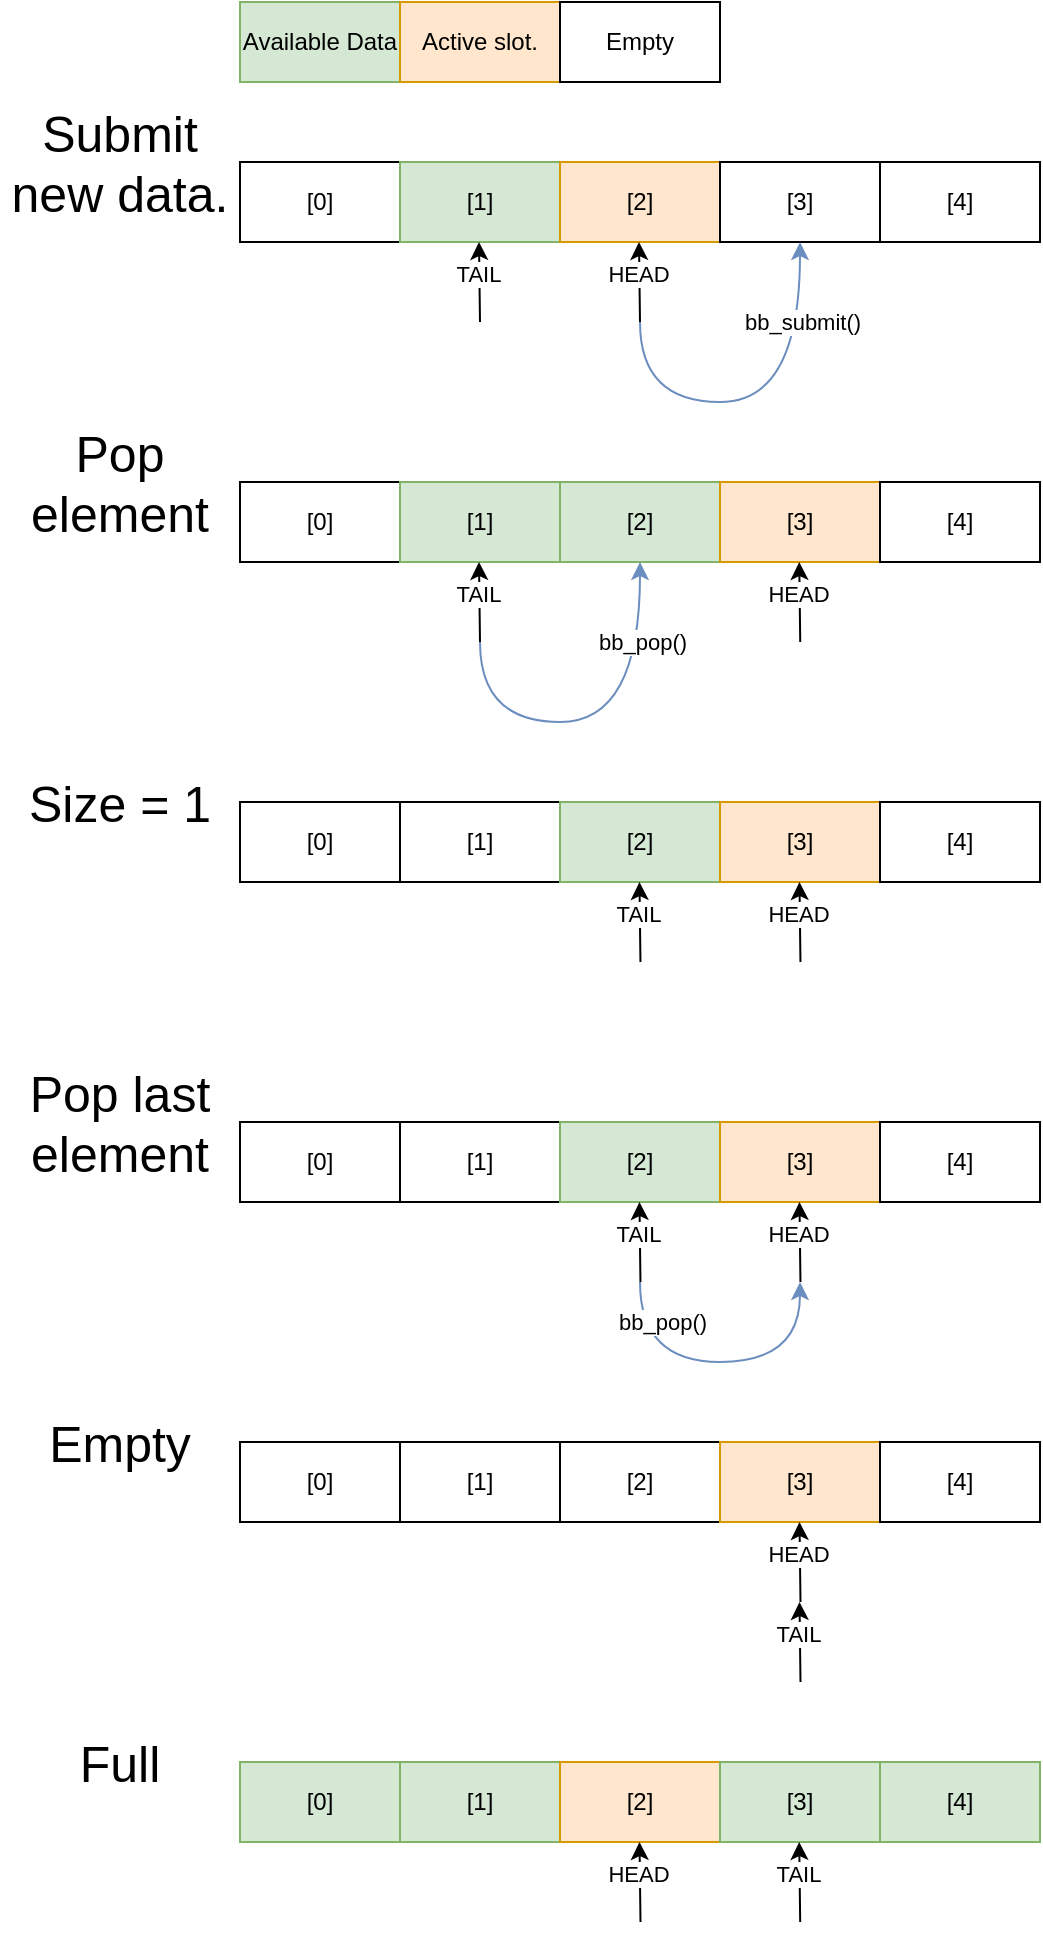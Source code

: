 <mxfile version="27.0.9">
  <diagram name="Page-1" id="eVZ4uIMIe6WOgaLrIsLf">
    <mxGraphModel dx="631" dy="700" grid="1" gridSize="10" guides="1" tooltips="1" connect="1" arrows="1" fold="1" page="1" pageScale="1" pageWidth="827" pageHeight="1169" math="0" shadow="0">
      <root>
        <mxCell id="0" />
        <mxCell id="1" parent="0" />
        <mxCell id="9XvtoYBH5lktUqPqo4yV-1" value="[0]" style="rounded=0;whiteSpace=wrap;html=1;" vertex="1" parent="1">
          <mxGeometry x="160" y="120" width="80" height="40" as="geometry" />
        </mxCell>
        <mxCell id="9XvtoYBH5lktUqPqo4yV-2" value="[1]" style="rounded=0;whiteSpace=wrap;html=1;fillColor=#d5e8d4;strokeColor=#82b366;" vertex="1" parent="1">
          <mxGeometry x="240" y="120" width="80" height="40" as="geometry" />
        </mxCell>
        <mxCell id="9XvtoYBH5lktUqPqo4yV-3" value="[2]" style="rounded=0;whiteSpace=wrap;html=1;fillColor=#ffe6cc;strokeColor=#d79b00;" vertex="1" parent="1">
          <mxGeometry x="320" y="120" width="80" height="40" as="geometry" />
        </mxCell>
        <mxCell id="9XvtoYBH5lktUqPqo4yV-4" value="[3]" style="rounded=0;whiteSpace=wrap;html=1;" vertex="1" parent="1">
          <mxGeometry x="400" y="120" width="80" height="40" as="geometry" />
        </mxCell>
        <mxCell id="9XvtoYBH5lktUqPqo4yV-5" value="[4]" style="rounded=0;whiteSpace=wrap;html=1;" vertex="1" parent="1">
          <mxGeometry x="480" y="120" width="80" height="40" as="geometry" />
        </mxCell>
        <mxCell id="9XvtoYBH5lktUqPqo4yV-9" value="" style="endArrow=classic;html=1;rounded=0;" edge="1" parent="1">
          <mxGeometry width="50" height="50" relative="1" as="geometry">
            <mxPoint x="360" y="200" as="sourcePoint" />
            <mxPoint x="359.5" y="160" as="targetPoint" />
          </mxGeometry>
        </mxCell>
        <mxCell id="9XvtoYBH5lktUqPqo4yV-10" value="HEAD" style="edgeLabel;html=1;align=center;verticalAlign=middle;resizable=0;points=[];" vertex="1" connectable="0" parent="9XvtoYBH5lktUqPqo4yV-9">
          <mxGeometry x="0.233" y="1" relative="1" as="geometry">
            <mxPoint as="offset" />
          </mxGeometry>
        </mxCell>
        <mxCell id="9XvtoYBH5lktUqPqo4yV-11" value="" style="endArrow=classic;html=1;rounded=0;" edge="1" parent="1">
          <mxGeometry width="50" height="50" relative="1" as="geometry">
            <mxPoint x="280" y="200" as="sourcePoint" />
            <mxPoint x="279.5" y="160" as="targetPoint" />
          </mxGeometry>
        </mxCell>
        <mxCell id="9XvtoYBH5lktUqPqo4yV-12" value="TAIL" style="edgeLabel;html=1;align=center;verticalAlign=middle;resizable=0;points=[];" vertex="1" connectable="0" parent="9XvtoYBH5lktUqPqo4yV-11">
          <mxGeometry x="0.233" y="1" relative="1" as="geometry">
            <mxPoint as="offset" />
          </mxGeometry>
        </mxCell>
        <mxCell id="9XvtoYBH5lktUqPqo4yV-16" value="" style="curved=1;endArrow=classic;html=1;rounded=0;fillColor=#dae8fc;strokeColor=#6c8ebf;exitX=0.5;exitY=0;exitDx=0;exitDy=0;entryX=0.5;entryY=1;entryDx=0;entryDy=0;" edge="1" parent="1" target="9XvtoYBH5lktUqPqo4yV-4">
          <mxGeometry width="50" height="50" relative="1" as="geometry">
            <mxPoint x="360" y="200" as="sourcePoint" />
            <mxPoint x="440" y="200" as="targetPoint" />
            <Array as="points">
              <mxPoint x="360" y="240" />
              <mxPoint x="440" y="240" />
            </Array>
          </mxGeometry>
        </mxCell>
        <mxCell id="9XvtoYBH5lktUqPqo4yV-17" value="bb_submit()" style="edgeLabel;html=1;align=center;verticalAlign=middle;resizable=0;points=[];" vertex="1" connectable="0" parent="9XvtoYBH5lktUqPqo4yV-16">
          <mxGeometry x="0.092" y="11" relative="1" as="geometry">
            <mxPoint x="12" y="-29" as="offset" />
          </mxGeometry>
        </mxCell>
        <mxCell id="9XvtoYBH5lktUqPqo4yV-18" value="[0]" style="rounded=0;whiteSpace=wrap;html=1;" vertex="1" parent="1">
          <mxGeometry x="160" y="440" width="80" height="40" as="geometry" />
        </mxCell>
        <mxCell id="9XvtoYBH5lktUqPqo4yV-19" value="[1]" style="rounded=0;whiteSpace=wrap;html=1;" vertex="1" parent="1">
          <mxGeometry x="240" y="440" width="80" height="40" as="geometry" />
        </mxCell>
        <mxCell id="9XvtoYBH5lktUqPqo4yV-20" value="[2]" style="rounded=0;whiteSpace=wrap;html=1;fillColor=#d5e8d4;strokeColor=#82b366;" vertex="1" parent="1">
          <mxGeometry x="320" y="440" width="80" height="40" as="geometry" />
        </mxCell>
        <mxCell id="9XvtoYBH5lktUqPqo4yV-21" value="[3]" style="rounded=0;whiteSpace=wrap;html=1;fillColor=#ffe6cc;strokeColor=#d79b00;" vertex="1" parent="1">
          <mxGeometry x="400" y="440" width="80" height="40" as="geometry" />
        </mxCell>
        <mxCell id="9XvtoYBH5lktUqPqo4yV-22" value="[4]" style="rounded=0;whiteSpace=wrap;html=1;" vertex="1" parent="1">
          <mxGeometry x="480" y="440" width="80" height="40" as="geometry" />
        </mxCell>
        <mxCell id="9XvtoYBH5lktUqPqo4yV-30" value="Available Data" style="rounded=0;whiteSpace=wrap;html=1;fillColor=#d5e8d4;strokeColor=#82b366;" vertex="1" parent="1">
          <mxGeometry x="160" y="40" width="80" height="40" as="geometry" />
        </mxCell>
        <mxCell id="9XvtoYBH5lktUqPqo4yV-31" value="Active slot." style="rounded=0;whiteSpace=wrap;html=1;fillColor=#ffe6cc;strokeColor=#d79b00;" vertex="1" parent="1">
          <mxGeometry x="240" y="40" width="80" height="40" as="geometry" />
        </mxCell>
        <mxCell id="9XvtoYBH5lktUqPqo4yV-32" value="Empty" style="rounded=0;whiteSpace=wrap;html=1;" vertex="1" parent="1">
          <mxGeometry x="320" y="40" width="80" height="40" as="geometry" />
        </mxCell>
        <mxCell id="9XvtoYBH5lktUqPqo4yV-33" value="[0]" style="rounded=0;whiteSpace=wrap;html=1;" vertex="1" parent="1">
          <mxGeometry x="160" y="760" width="80" height="40" as="geometry" />
        </mxCell>
        <mxCell id="9XvtoYBH5lktUqPqo4yV-34" value="[1]" style="rounded=0;whiteSpace=wrap;html=1;" vertex="1" parent="1">
          <mxGeometry x="240" y="760" width="80" height="40" as="geometry" />
        </mxCell>
        <mxCell id="9XvtoYBH5lktUqPqo4yV-35" value="[2]" style="rounded=0;whiteSpace=wrap;html=1;" vertex="1" parent="1">
          <mxGeometry x="320" y="760" width="80" height="40" as="geometry" />
        </mxCell>
        <mxCell id="9XvtoYBH5lktUqPqo4yV-36" value="[3]" style="rounded=0;whiteSpace=wrap;html=1;fillColor=#ffe6cc;strokeColor=#d79b00;" vertex="1" parent="1">
          <mxGeometry x="400" y="760" width="80" height="40" as="geometry" />
        </mxCell>
        <mxCell id="9XvtoYBH5lktUqPqo4yV-37" value="[4]" style="rounded=0;whiteSpace=wrap;html=1;" vertex="1" parent="1">
          <mxGeometry x="480" y="760" width="80" height="40" as="geometry" />
        </mxCell>
        <mxCell id="9XvtoYBH5lktUqPqo4yV-42" value="[0]" style="rounded=0;whiteSpace=wrap;html=1;" vertex="1" parent="1">
          <mxGeometry x="160" y="280" width="80" height="40" as="geometry" />
        </mxCell>
        <mxCell id="9XvtoYBH5lktUqPqo4yV-43" value="[1]" style="rounded=0;whiteSpace=wrap;html=1;fillColor=#d5e8d4;strokeColor=#82b366;" vertex="1" parent="1">
          <mxGeometry x="240" y="280" width="80" height="40" as="geometry" />
        </mxCell>
        <mxCell id="9XvtoYBH5lktUqPqo4yV-44" value="[2]" style="rounded=0;whiteSpace=wrap;html=1;fillColor=#d5e8d4;strokeColor=#82b366;" vertex="1" parent="1">
          <mxGeometry x="320" y="280" width="80" height="40" as="geometry" />
        </mxCell>
        <mxCell id="9XvtoYBH5lktUqPqo4yV-45" value="[3]" style="rounded=0;whiteSpace=wrap;html=1;fillColor=#ffe6cc;strokeColor=#d79b00;" vertex="1" parent="1">
          <mxGeometry x="400" y="280" width="80" height="40" as="geometry" />
        </mxCell>
        <mxCell id="9XvtoYBH5lktUqPqo4yV-46" value="[4]" style="rounded=0;whiteSpace=wrap;html=1;" vertex="1" parent="1">
          <mxGeometry x="480" y="280" width="80" height="40" as="geometry" />
        </mxCell>
        <mxCell id="9XvtoYBH5lktUqPqo4yV-47" value="" style="endArrow=classic;html=1;rounded=0;" edge="1" parent="1">
          <mxGeometry width="50" height="50" relative="1" as="geometry">
            <mxPoint x="440.12" y="360" as="sourcePoint" />
            <mxPoint x="439.62" y="320" as="targetPoint" />
          </mxGeometry>
        </mxCell>
        <mxCell id="9XvtoYBH5lktUqPqo4yV-48" value="HEAD" style="edgeLabel;html=1;align=center;verticalAlign=middle;resizable=0;points=[];" vertex="1" connectable="0" parent="9XvtoYBH5lktUqPqo4yV-47">
          <mxGeometry x="0.233" y="1" relative="1" as="geometry">
            <mxPoint as="offset" />
          </mxGeometry>
        </mxCell>
        <mxCell id="9XvtoYBH5lktUqPqo4yV-49" value="" style="endArrow=classic;html=1;rounded=0;" edge="1" parent="1">
          <mxGeometry width="50" height="50" relative="1" as="geometry">
            <mxPoint x="280" y="360" as="sourcePoint" />
            <mxPoint x="279.5" y="320" as="targetPoint" />
          </mxGeometry>
        </mxCell>
        <mxCell id="9XvtoYBH5lktUqPqo4yV-50" value="TAIL" style="edgeLabel;html=1;align=center;verticalAlign=middle;resizable=0;points=[];" vertex="1" connectable="0" parent="9XvtoYBH5lktUqPqo4yV-49">
          <mxGeometry x="0.233" y="1" relative="1" as="geometry">
            <mxPoint as="offset" />
          </mxGeometry>
        </mxCell>
        <mxCell id="9XvtoYBH5lktUqPqo4yV-53" value="" style="curved=1;endArrow=classic;html=1;rounded=0;fillColor=#dae8fc;strokeColor=#6c8ebf;exitX=0.5;exitY=0;exitDx=0;exitDy=0;entryX=0.5;entryY=1;entryDx=0;entryDy=0;" edge="1" parent="1">
          <mxGeometry width="50" height="50" relative="1" as="geometry">
            <mxPoint x="280" y="360" as="sourcePoint" />
            <mxPoint x="360" y="320" as="targetPoint" />
            <Array as="points">
              <mxPoint x="280" y="400" />
              <mxPoint x="360" y="400" />
            </Array>
          </mxGeometry>
        </mxCell>
        <mxCell id="9XvtoYBH5lktUqPqo4yV-54" value="bb_pop()" style="edgeLabel;html=1;align=center;verticalAlign=middle;resizable=0;points=[];" vertex="1" connectable="0" parent="9XvtoYBH5lktUqPqo4yV-53">
          <mxGeometry x="0.092" y="11" relative="1" as="geometry">
            <mxPoint x="12" y="-29" as="offset" />
          </mxGeometry>
        </mxCell>
        <mxCell id="9XvtoYBH5lktUqPqo4yV-56" value="" style="endArrow=classic;html=1;rounded=0;" edge="1" parent="1">
          <mxGeometry width="50" height="50" relative="1" as="geometry">
            <mxPoint x="360.23" y="520" as="sourcePoint" />
            <mxPoint x="359.73" y="480" as="targetPoint" />
          </mxGeometry>
        </mxCell>
        <mxCell id="9XvtoYBH5lktUqPqo4yV-57" value="TAIL" style="edgeLabel;html=1;align=center;verticalAlign=middle;resizable=0;points=[];" vertex="1" connectable="0" parent="9XvtoYBH5lktUqPqo4yV-56">
          <mxGeometry x="0.233" y="1" relative="1" as="geometry">
            <mxPoint as="offset" />
          </mxGeometry>
        </mxCell>
        <mxCell id="9XvtoYBH5lktUqPqo4yV-60" value="" style="endArrow=classic;html=1;rounded=0;" edge="1" parent="1">
          <mxGeometry width="50" height="50" relative="1" as="geometry">
            <mxPoint x="440.23" y="520" as="sourcePoint" />
            <mxPoint x="439.73" y="480" as="targetPoint" />
          </mxGeometry>
        </mxCell>
        <mxCell id="9XvtoYBH5lktUqPqo4yV-61" value="HEAD" style="edgeLabel;html=1;align=center;verticalAlign=middle;resizable=0;points=[];" vertex="1" connectable="0" parent="9XvtoYBH5lktUqPqo4yV-60">
          <mxGeometry x="0.233" y="1" relative="1" as="geometry">
            <mxPoint as="offset" />
          </mxGeometry>
        </mxCell>
        <mxCell id="9XvtoYBH5lktUqPqo4yV-62" value="[0]" style="rounded=0;whiteSpace=wrap;html=1;" vertex="1" parent="1">
          <mxGeometry x="160" y="600" width="80" height="40" as="geometry" />
        </mxCell>
        <mxCell id="9XvtoYBH5lktUqPqo4yV-63" value="[1]" style="rounded=0;whiteSpace=wrap;html=1;" vertex="1" parent="1">
          <mxGeometry x="240" y="600" width="80" height="40" as="geometry" />
        </mxCell>
        <mxCell id="9XvtoYBH5lktUqPqo4yV-64" value="[2]" style="rounded=0;whiteSpace=wrap;html=1;fillColor=#d5e8d4;strokeColor=#82b366;" vertex="1" parent="1">
          <mxGeometry x="320" y="600" width="80" height="40" as="geometry" />
        </mxCell>
        <mxCell id="9XvtoYBH5lktUqPqo4yV-65" value="[3]" style="rounded=0;whiteSpace=wrap;html=1;fillColor=#ffe6cc;strokeColor=#d79b00;" vertex="1" parent="1">
          <mxGeometry x="400" y="600" width="80" height="40" as="geometry" />
        </mxCell>
        <mxCell id="9XvtoYBH5lktUqPqo4yV-66" value="[4]" style="rounded=0;whiteSpace=wrap;html=1;" vertex="1" parent="1">
          <mxGeometry x="480" y="600" width="80" height="40" as="geometry" />
        </mxCell>
        <mxCell id="9XvtoYBH5lktUqPqo4yV-67" value="" style="endArrow=classic;html=1;rounded=0;" edge="1" parent="1">
          <mxGeometry width="50" height="50" relative="1" as="geometry">
            <mxPoint x="360.23" y="680" as="sourcePoint" />
            <mxPoint x="359.73" y="640" as="targetPoint" />
          </mxGeometry>
        </mxCell>
        <mxCell id="9XvtoYBH5lktUqPqo4yV-68" value="TAIL" style="edgeLabel;html=1;align=center;verticalAlign=middle;resizable=0;points=[];" vertex="1" connectable="0" parent="9XvtoYBH5lktUqPqo4yV-67">
          <mxGeometry x="0.233" y="1" relative="1" as="geometry">
            <mxPoint as="offset" />
          </mxGeometry>
        </mxCell>
        <mxCell id="9XvtoYBH5lktUqPqo4yV-69" value="" style="endArrow=classic;html=1;rounded=0;" edge="1" parent="1">
          <mxGeometry width="50" height="50" relative="1" as="geometry">
            <mxPoint x="440.23" y="680" as="sourcePoint" />
            <mxPoint x="439.73" y="640" as="targetPoint" />
          </mxGeometry>
        </mxCell>
        <mxCell id="9XvtoYBH5lktUqPqo4yV-70" value="HEAD" style="edgeLabel;html=1;align=center;verticalAlign=middle;resizable=0;points=[];" vertex="1" connectable="0" parent="9XvtoYBH5lktUqPqo4yV-69">
          <mxGeometry x="0.233" y="1" relative="1" as="geometry">
            <mxPoint as="offset" />
          </mxGeometry>
        </mxCell>
        <mxCell id="9XvtoYBH5lktUqPqo4yV-71" value="" style="curved=1;endArrow=classic;html=1;rounded=0;fillColor=#dae8fc;strokeColor=#6c8ebf;exitX=0.5;exitY=0;exitDx=0;exitDy=0;" edge="1" parent="1">
          <mxGeometry width="50" height="50" relative="1" as="geometry">
            <mxPoint x="360" y="680" as="sourcePoint" />
            <mxPoint x="440" y="680" as="targetPoint" />
            <Array as="points">
              <mxPoint x="360" y="720" />
              <mxPoint x="440" y="720" />
            </Array>
          </mxGeometry>
        </mxCell>
        <mxCell id="9XvtoYBH5lktUqPqo4yV-72" value="bb_pop()" style="edgeLabel;html=1;align=center;verticalAlign=middle;resizable=0;points=[];" vertex="1" connectable="0" parent="9XvtoYBH5lktUqPqo4yV-71">
          <mxGeometry x="0.092" y="11" relative="1" as="geometry">
            <mxPoint x="-37" y="-9" as="offset" />
          </mxGeometry>
        </mxCell>
        <mxCell id="9XvtoYBH5lktUqPqo4yV-73" value="" style="endArrow=classic;html=1;rounded=0;" edge="1" parent="1">
          <mxGeometry width="50" height="50" relative="1" as="geometry">
            <mxPoint x="440.25" y="880" as="sourcePoint" />
            <mxPoint x="439.75" y="840" as="targetPoint" />
          </mxGeometry>
        </mxCell>
        <mxCell id="9XvtoYBH5lktUqPqo4yV-74" value="TAIL" style="edgeLabel;html=1;align=center;verticalAlign=middle;resizable=0;points=[];" vertex="1" connectable="0" parent="9XvtoYBH5lktUqPqo4yV-73">
          <mxGeometry x="0.233" y="1" relative="1" as="geometry">
            <mxPoint as="offset" />
          </mxGeometry>
        </mxCell>
        <mxCell id="9XvtoYBH5lktUqPqo4yV-75" value="" style="endArrow=classic;html=1;rounded=0;" edge="1" parent="1">
          <mxGeometry width="50" height="50" relative="1" as="geometry">
            <mxPoint x="440.25" y="840" as="sourcePoint" />
            <mxPoint x="439.75" y="800" as="targetPoint" />
          </mxGeometry>
        </mxCell>
        <mxCell id="9XvtoYBH5lktUqPqo4yV-76" value="HEAD" style="edgeLabel;html=1;align=center;verticalAlign=middle;resizable=0;points=[];" vertex="1" connectable="0" parent="9XvtoYBH5lktUqPqo4yV-75">
          <mxGeometry x="0.233" y="1" relative="1" as="geometry">
            <mxPoint as="offset" />
          </mxGeometry>
        </mxCell>
        <mxCell id="9XvtoYBH5lktUqPqo4yV-77" value="[0]" style="rounded=0;whiteSpace=wrap;html=1;fillColor=#d5e8d4;strokeColor=#82b366;" vertex="1" parent="1">
          <mxGeometry x="160" y="920" width="80" height="40" as="geometry" />
        </mxCell>
        <mxCell id="9XvtoYBH5lktUqPqo4yV-78" value="[1]" style="rounded=0;whiteSpace=wrap;html=1;fillColor=#d5e8d4;strokeColor=#82b366;" vertex="1" parent="1">
          <mxGeometry x="240" y="920" width="80" height="40" as="geometry" />
        </mxCell>
        <mxCell id="9XvtoYBH5lktUqPqo4yV-79" value="[2]" style="rounded=0;whiteSpace=wrap;html=1;fillColor=#ffe6cc;strokeColor=#d79b00;" vertex="1" parent="1">
          <mxGeometry x="320" y="920" width="80" height="40" as="geometry" />
        </mxCell>
        <mxCell id="9XvtoYBH5lktUqPqo4yV-80" value="[3]" style="rounded=0;whiteSpace=wrap;html=1;fillColor=#d5e8d4;strokeColor=#82b366;" vertex="1" parent="1">
          <mxGeometry x="400" y="920" width="80" height="40" as="geometry" />
        </mxCell>
        <mxCell id="9XvtoYBH5lktUqPqo4yV-81" value="[4]" style="rounded=0;whiteSpace=wrap;html=1;fillColor=#d5e8d4;strokeColor=#82b366;" vertex="1" parent="1">
          <mxGeometry x="480" y="920" width="80" height="40" as="geometry" />
        </mxCell>
        <mxCell id="9XvtoYBH5lktUqPqo4yV-82" value="" style="endArrow=classic;html=1;rounded=0;" edge="1" parent="1">
          <mxGeometry width="50" height="50" relative="1" as="geometry">
            <mxPoint x="440.1" y="1000" as="sourcePoint" />
            <mxPoint x="439.6" y="960" as="targetPoint" />
          </mxGeometry>
        </mxCell>
        <mxCell id="9XvtoYBH5lktUqPqo4yV-83" value="TAIL" style="edgeLabel;html=1;align=center;verticalAlign=middle;resizable=0;points=[];" vertex="1" connectable="0" parent="9XvtoYBH5lktUqPqo4yV-82">
          <mxGeometry x="0.233" y="1" relative="1" as="geometry">
            <mxPoint as="offset" />
          </mxGeometry>
        </mxCell>
        <mxCell id="9XvtoYBH5lktUqPqo4yV-84" value="" style="endArrow=classic;html=1;rounded=0;" edge="1" parent="1">
          <mxGeometry width="50" height="50" relative="1" as="geometry">
            <mxPoint x="360.25" y="1000" as="sourcePoint" />
            <mxPoint x="359.75" y="960" as="targetPoint" />
          </mxGeometry>
        </mxCell>
        <mxCell id="9XvtoYBH5lktUqPqo4yV-85" value="HEAD" style="edgeLabel;html=1;align=center;verticalAlign=middle;resizable=0;points=[];" vertex="1" connectable="0" parent="9XvtoYBH5lktUqPqo4yV-84">
          <mxGeometry x="0.233" y="1" relative="1" as="geometry">
            <mxPoint as="offset" />
          </mxGeometry>
        </mxCell>
        <mxCell id="9XvtoYBH5lktUqPqo4yV-86" value="Full" style="text;html=1;align=center;verticalAlign=middle;whiteSpace=wrap;rounded=0;fontSize=25;" vertex="1" parent="1">
          <mxGeometry x="40" y="880" width="120" height="80" as="geometry" />
        </mxCell>
        <mxCell id="9XvtoYBH5lktUqPqo4yV-87" value="Empty" style="text;html=1;align=center;verticalAlign=middle;whiteSpace=wrap;rounded=0;fontSize=25;" vertex="1" parent="1">
          <mxGeometry x="40" y="720" width="120" height="80" as="geometry" />
        </mxCell>
        <mxCell id="9XvtoYBH5lktUqPqo4yV-88" value="Pop last element" style="text;html=1;align=center;verticalAlign=middle;whiteSpace=wrap;rounded=0;fontSize=25;" vertex="1" parent="1">
          <mxGeometry x="40" y="560" width="120" height="80" as="geometry" />
        </mxCell>
        <mxCell id="9XvtoYBH5lktUqPqo4yV-89" value="Size = 1" style="text;html=1;align=center;verticalAlign=middle;whiteSpace=wrap;rounded=0;fontSize=25;" vertex="1" parent="1">
          <mxGeometry x="40" y="400" width="120" height="80" as="geometry" />
        </mxCell>
        <mxCell id="9XvtoYBH5lktUqPqo4yV-90" value="Pop element" style="text;html=1;align=center;verticalAlign=middle;whiteSpace=wrap;rounded=0;fontSize=25;" vertex="1" parent="1">
          <mxGeometry x="40" y="240" width="120" height="80" as="geometry" />
        </mxCell>
        <mxCell id="9XvtoYBH5lktUqPqo4yV-91" value="Submit new data." style="text;html=1;align=center;verticalAlign=middle;whiteSpace=wrap;rounded=0;fontSize=25;" vertex="1" parent="1">
          <mxGeometry x="40" y="80" width="120" height="80" as="geometry" />
        </mxCell>
      </root>
    </mxGraphModel>
  </diagram>
</mxfile>
